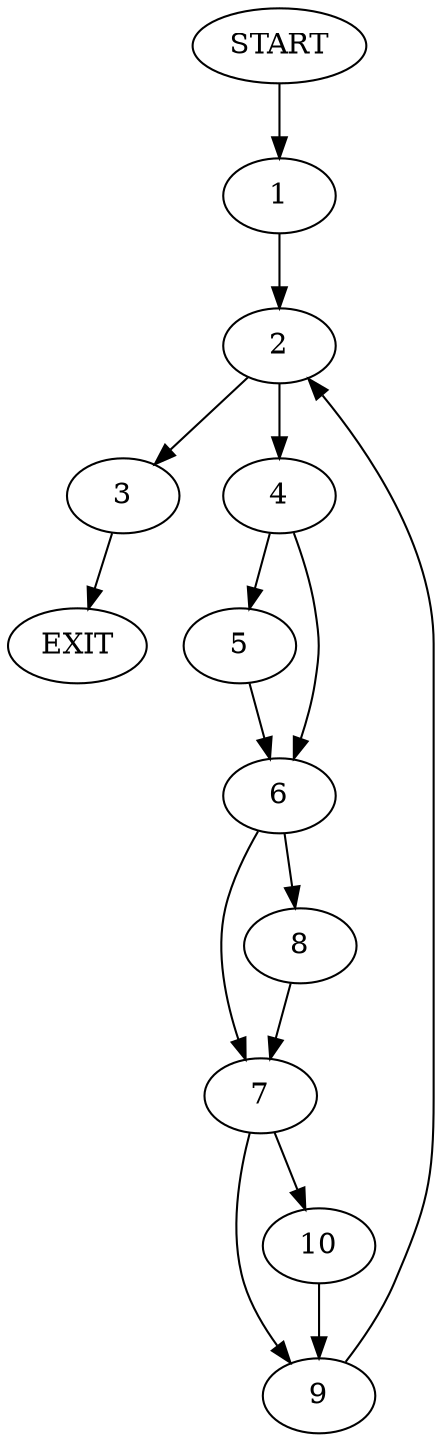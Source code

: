 digraph {
0 [label="START"]
11 [label="EXIT"]
0 -> 1
1 -> 2
2 -> 3
2 -> 4
3 -> 11
4 -> 5
4 -> 6
6 -> 7
6 -> 8
5 -> 6
7 -> 9
7 -> 10
8 -> 7
10 -> 9
9 -> 2
}
